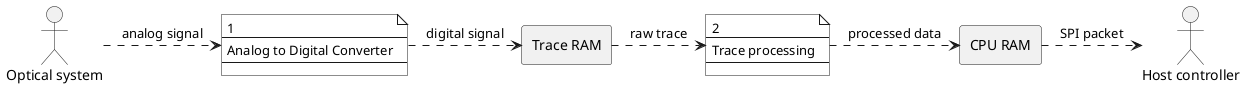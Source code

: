     @startuml
        skinparam note {
            BackgroundColor White
            FontColor Black
        }

        :Optical system: as os
        :Host controller: as host

        rectangle "Trace RAM" as tram{
        }

        rectangle "CPU RAM" as cram{
        }

        note as adc
            1
            --
            Analog to Digital Converter
            --
        end note

        note as tp
            2
            --
            Trace processing
            --
        end note

        os .> adc: analog signal
        adc .> tram: digital signal
        tram .> tp: raw trace
        tp .> cram: processed data
        cram .> host: SPI packet

    @enduml
